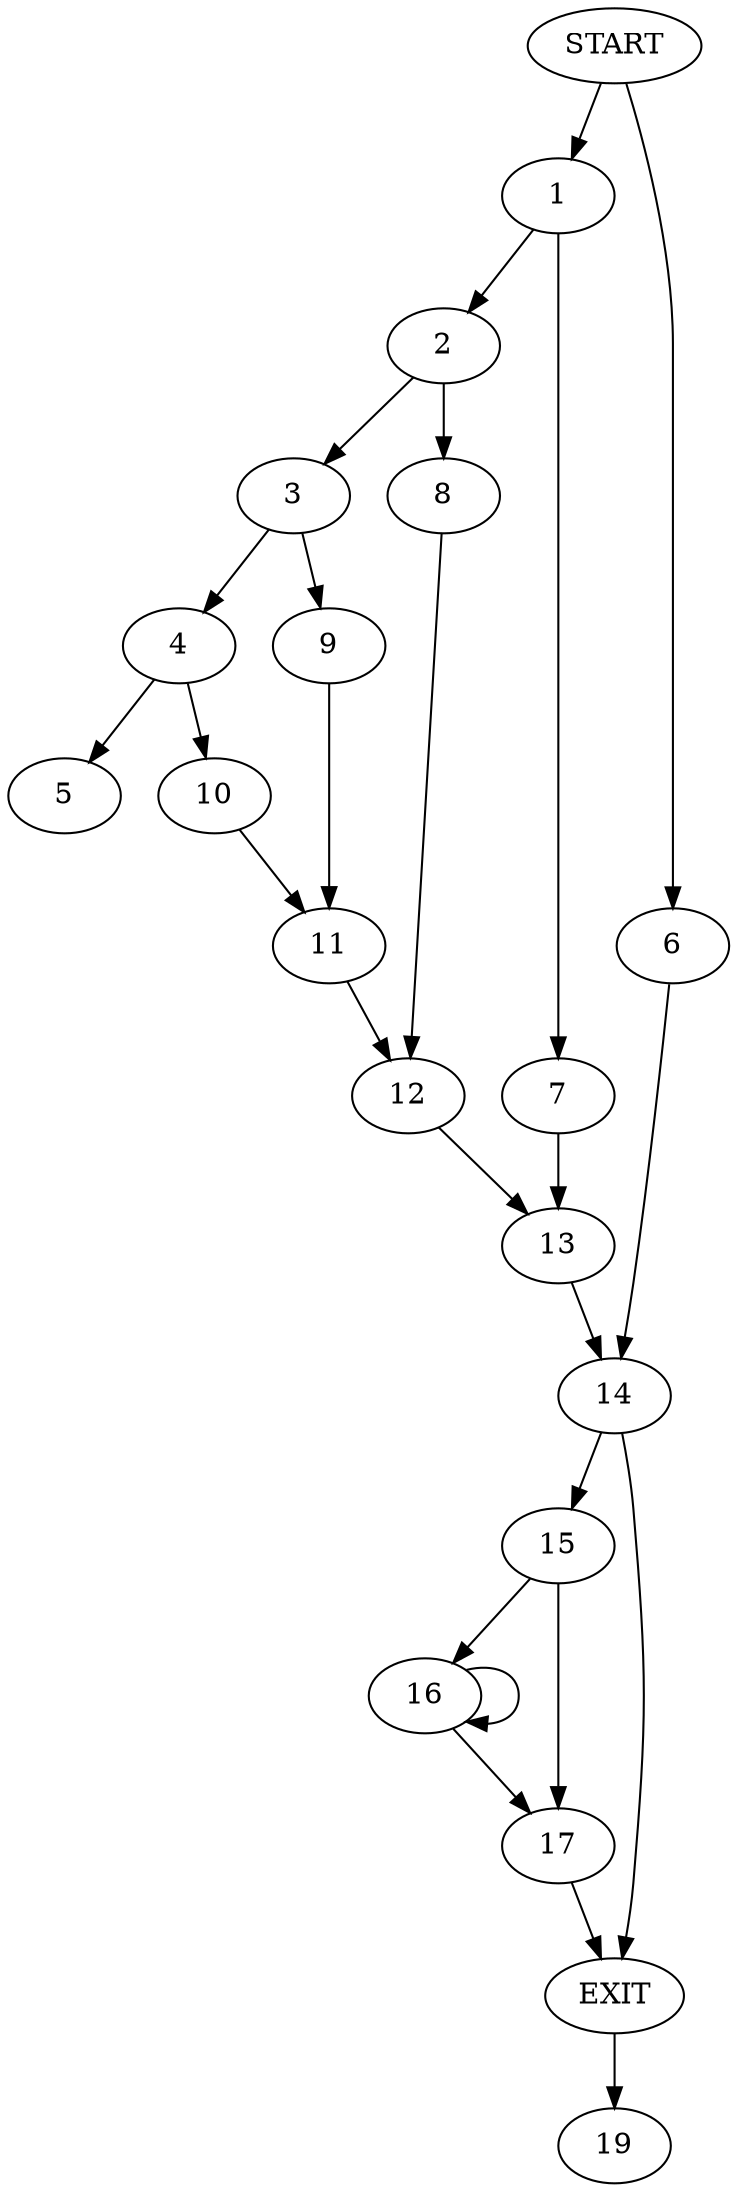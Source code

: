 digraph {
0 [label="START"];
1;
2;
3;
4;
5;
6;
7;
8;
9;
10;
11;
12;
13;
14;
15;
16;
17;
18 [label="EXIT"];
19;
0 -> 1;
0 -> 6;
1 -> 2;
1 -> 7;
2 -> 3;
2 -> 8;
3 -> 4;
3 -> 9;
4 -> 5;
4 -> 10;
6 -> 14;
7 -> 13;
8 -> 12;
9 -> 11;
10 -> 11;
11 -> 12;
12 -> 13;
13 -> 14;
14 -> 15;
14 -> 18;
15 -> 17;
15 -> 16;
16 -> 17;
16 -> 16;
17 -> 18;
18 -> 19;
}